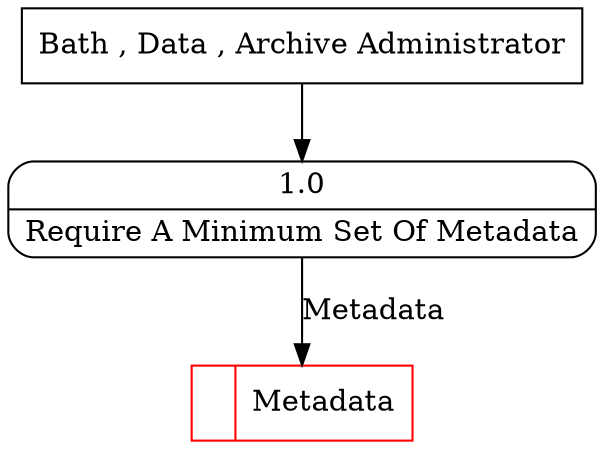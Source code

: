 digraph dfd2{ 
node[shape=record]
200 [label="<f0>  |<f1> Metadata " color=red];
201 [label="Bath , Data , Archive Administrator" shape=box];
202 [label="{<f0> 1.0|<f1> Require A Minimum Set Of Metadata }" shape=Mrecord];
201 -> 202
202 -> 200 [label="Metadata"]
}